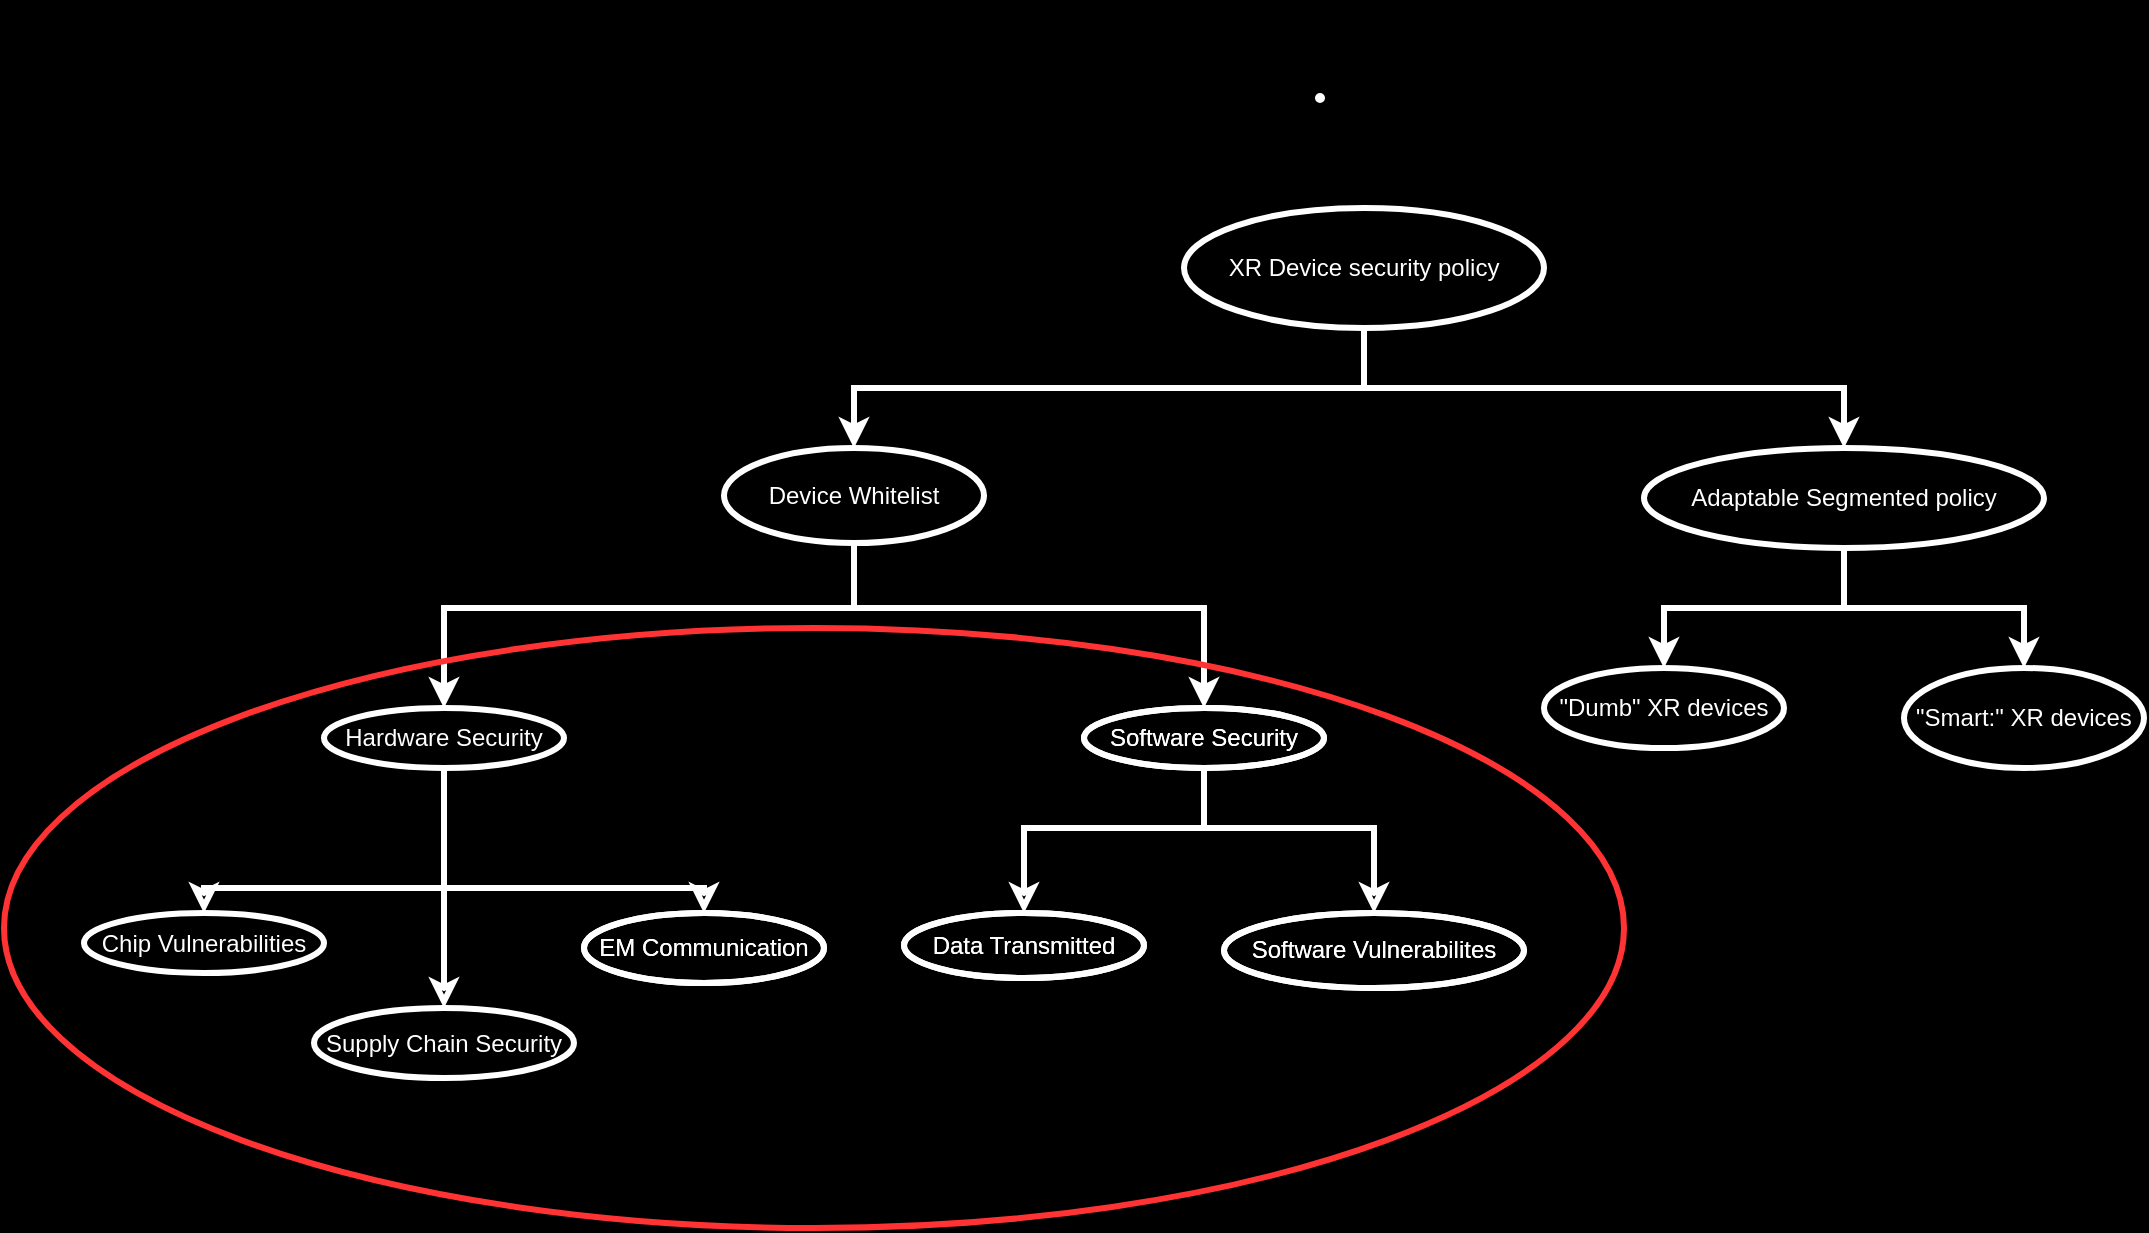 <mxfile version="16.4.3" type="github">
  <diagram id="R2lEEEUBdFMjLlhIrx00" name="Page-1">
    <mxGraphModel dx="2523" dy="918" grid="1" gridSize="10" guides="1" tooltips="1" connect="1" arrows="1" fold="1" page="1" pageScale="1" pageWidth="850" pageHeight="1100" background="#000000" math="0" shadow="0" extFonts="Permanent Marker^https://fonts.googleapis.com/css?family=Permanent+Marker">
      <root>
        <mxCell id="0" />
        <mxCell id="1" parent="0" />
        <mxCell id="C-vyLk0tnHw3VtMMgP7b-12" value="" style="edgeStyle=entityRelationEdgeStyle;endArrow=ERzeroToMany;startArrow=ERone;endFill=1;startFill=0;" parent="1" edge="1">
          <mxGeometry width="100" height="100" relative="1" as="geometry">
            <mxPoint x="700" y="165" as="sourcePoint" />
            <mxPoint x="460" y="205" as="targetPoint" />
          </mxGeometry>
        </mxCell>
        <mxCell id="efmwLorqoiXp0ajTO6VS-8" style="edgeStyle=orthogonalEdgeStyle;rounded=0;orthogonalLoop=1;jettySize=auto;html=1;exitX=0.5;exitY=1;exitDx=0;exitDy=0;entryX=0.5;entryY=0;entryDx=0;entryDy=0;fontColor=#FFFFFF;strokeColor=#FFFFFF;strokeWidth=3;" edge="1" parent="1" source="C2MSrWPjQYjPBHMFW9kM-3" target="efmwLorqoiXp0ajTO6VS-7">
          <mxGeometry relative="1" as="geometry" />
        </mxCell>
        <mxCell id="efmwLorqoiXp0ajTO6VS-18" style="edgeStyle=orthogonalEdgeStyle;rounded=0;orthogonalLoop=1;jettySize=auto;html=1;entryX=0.5;entryY=0;entryDx=0;entryDy=0;fontColor=#FFFFFF;strokeColor=#FFFFFF;strokeWidth=3;exitX=0.5;exitY=1;exitDx=0;exitDy=0;" edge="1" parent="1" source="C2MSrWPjQYjPBHMFW9kM-3" target="efmwLorqoiXp0ajTO6VS-1">
          <mxGeometry relative="1" as="geometry">
            <mxPoint x="350" y="320" as="sourcePoint" />
          </mxGeometry>
        </mxCell>
        <mxCell id="C2MSrWPjQYjPBHMFW9kM-3" value="XR Device security policy" style="ellipse;whiteSpace=wrap;html=1;fontColor=#FFFFFF;strokeColor=#FFFFFF;strokeWidth=3;shadow=0;fillOpacity=0;" parent="1" vertex="1">
          <mxGeometry x="380" y="260" width="180" height="60" as="geometry" />
        </mxCell>
        <mxCell id="C2MSrWPjQYjPBHMFW9kM-18" style="edgeStyle=orthogonalEdgeStyle;rounded=0;orthogonalLoop=1;jettySize=auto;html=1;exitX=0.5;exitY=1;exitDx=0;exitDy=0;entryX=0.5;entryY=0;entryDx=0;entryDy=0;fontColor=#FFFFFF;strokeColor=#FFFFFF;strokeWidth=3;shadow=0;fillOpacity=0;" parent="1" source="C2MSrWPjQYjPBHMFW9kM-7" target="C2MSrWPjQYjPBHMFW9kM-10" edge="1">
          <mxGeometry relative="1" as="geometry">
            <mxPoint x="10" y="630" as="targetPoint" />
          </mxGeometry>
        </mxCell>
        <mxCell id="C2MSrWPjQYjPBHMFW9kM-7" value="Hardware Security" style="ellipse;whiteSpace=wrap;html=1;fontColor=#FFFFFF;strokeColor=#FFFFFF;strokeWidth=3;shadow=0;fillOpacity=0;" parent="1" vertex="1">
          <mxGeometry x="-50" y="510" width="120" height="30" as="geometry" />
        </mxCell>
        <mxCell id="C2MSrWPjQYjPBHMFW9kM-9" value="Chip Vulnerabilities" style="ellipse;whiteSpace=wrap;html=1;fontColor=#FFFFFF;strokeColor=#FFFFFF;strokeWidth=3;shadow=0;fillOpacity=0;" parent="1" vertex="1">
          <mxGeometry x="-170" y="612.5" width="120" height="30" as="geometry" />
        </mxCell>
        <mxCell id="C2MSrWPjQYjPBHMFW9kM-10" value="Supply Chain Security" style="ellipse;whiteSpace=wrap;html=1;fontColor=#FFFFFF;strokeColor=#FFFFFF;strokeWidth=3;shadow=0;fillOpacity=0;" parent="1" vertex="1">
          <mxGeometry x="-55" y="660" width="130" height="35" as="geometry" />
        </mxCell>
        <mxCell id="C2MSrWPjQYjPBHMFW9kM-11" value="EM Communication" style="ellipse;whiteSpace=wrap;html=1;fontColor=#FFFFFF;strokeColor=#FFFFFF;strokeWidth=3;shadow=0;fillOpacity=0;" parent="1" vertex="1">
          <mxGeometry x="80" y="612.5" width="120" height="35" as="geometry" />
        </mxCell>
        <mxCell id="C2MSrWPjQYjPBHMFW9kM-12" value="Software Vulnerabilites" style="ellipse;whiteSpace=wrap;html=1;fontColor=#FFFFFF;strokeColor=#FFFFFF;strokeWidth=3;shadow=0;fillOpacity=0;" parent="1" vertex="1">
          <mxGeometry x="400" y="612.5" width="150" height="37.5" as="geometry" />
        </mxCell>
        <mxCell id="C2MSrWPjQYjPBHMFW9kM-13" value="Data Transmitted" style="ellipse;whiteSpace=wrap;html=1;fontColor=#FFFFFF;strokeColor=#FFFFFF;strokeWidth=3;shadow=0;fillOpacity=0;" parent="1" vertex="1">
          <mxGeometry x="240" y="612.5" width="120" height="32.5" as="geometry" />
        </mxCell>
        <mxCell id="C2MSrWPjQYjPBHMFW9kM-16" style="edgeStyle=orthogonalEdgeStyle;rounded=0;orthogonalLoop=1;jettySize=auto;html=1;exitX=0.5;exitY=1;exitDx=0;exitDy=0;entryX=0.5;entryY=0;entryDx=0;entryDy=0;fontColor=#FFFFFF;strokeColor=#FFFFFF;strokeWidth=3;shadow=0;fillOpacity=0;" parent="1" source="C2MSrWPjQYjPBHMFW9kM-8" target="C2MSrWPjQYjPBHMFW9kM-13" edge="1">
          <mxGeometry relative="1" as="geometry">
            <mxPoint x="390" y="570" as="targetPoint" />
            <Array as="points">
              <mxPoint x="390" y="570" />
              <mxPoint x="300" y="570" />
            </Array>
          </mxGeometry>
        </mxCell>
        <mxCell id="C2MSrWPjQYjPBHMFW9kM-8" value="Software Security" style="ellipse;whiteSpace=wrap;html=1;fontColor=#FFFFFF;strokeColor=#FFFFFF;strokeWidth=3;shadow=0;fillOpacity=0;" parent="1" vertex="1">
          <mxGeometry x="330" y="510" width="120" height="30" as="geometry" />
        </mxCell>
        <mxCell id="C2MSrWPjQYjPBHMFW9kM-17" style="edgeStyle=orthogonalEdgeStyle;rounded=0;orthogonalLoop=1;jettySize=auto;html=1;entryX=0.5;entryY=0;entryDx=0;entryDy=0;fontColor=#FFFFFF;strokeColor=#FFFFFF;strokeWidth=3;shadow=0;fillOpacity=0;" parent="1" target="C2MSrWPjQYjPBHMFW9kM-12" edge="1">
          <mxGeometry relative="1" as="geometry">
            <mxPoint x="474.5" y="590" as="targetPoint" />
            <mxPoint x="390" y="540" as="sourcePoint" />
            <Array as="points">
              <mxPoint x="390" y="570" />
              <mxPoint x="475" y="570" />
            </Array>
          </mxGeometry>
        </mxCell>
        <mxCell id="C2MSrWPjQYjPBHMFW9kM-19" style="edgeStyle=orthogonalEdgeStyle;rounded=0;orthogonalLoop=1;jettySize=auto;html=1;entryX=0.5;entryY=0;entryDx=0;entryDy=0;fontColor=#FFFFFF;strokeColor=#FFFFFF;strokeWidth=3;shadow=0;fillOpacity=0;" parent="1" target="C2MSrWPjQYjPBHMFW9kM-11" edge="1">
          <mxGeometry relative="1" as="geometry">
            <mxPoint x="50" y="645" as="targetPoint" />
            <mxPoint x="10" y="540" as="sourcePoint" />
            <Array as="points">
              <mxPoint x="10" y="600" />
              <mxPoint x="140" y="600" />
            </Array>
          </mxGeometry>
        </mxCell>
        <mxCell id="C2MSrWPjQYjPBHMFW9kM-20" style="edgeStyle=orthogonalEdgeStyle;rounded=0;orthogonalLoop=1;jettySize=auto;html=1;exitX=0.5;exitY=1;exitDx=0;exitDy=0;entryX=0.5;entryY=0;entryDx=0;entryDy=0;fontColor=#FFFFFF;strokeColor=#FFFFFF;strokeWidth=3;shadow=0;fillOpacity=0;" parent="1" source="C2MSrWPjQYjPBHMFW9kM-7" target="C2MSrWPjQYjPBHMFW9kM-9" edge="1">
          <mxGeometry relative="1" as="geometry">
            <mxPoint x="-20" y="642.5" as="targetPoint" />
            <mxPoint x="-20" y="552.5" as="sourcePoint" />
            <Array as="points">
              <mxPoint x="10" y="600" />
              <mxPoint x="-110" y="600" />
            </Array>
          </mxGeometry>
        </mxCell>
        <mxCell id="efmwLorqoiXp0ajTO6VS-3" style="edgeStyle=orthogonalEdgeStyle;rounded=0;orthogonalLoop=1;jettySize=auto;html=1;exitX=0.5;exitY=1;exitDx=0;exitDy=0;entryX=0.5;entryY=0;entryDx=0;entryDy=0;fontColor=#FFFFFF;strokeColor=#FFFFFF;strokeWidth=3;" edge="1" parent="1" source="efmwLorqoiXp0ajTO6VS-1" target="C2MSrWPjQYjPBHMFW9kM-7">
          <mxGeometry relative="1" as="geometry">
            <Array as="points">
              <mxPoint x="215" y="460" />
              <mxPoint x="10" y="460" />
            </Array>
          </mxGeometry>
        </mxCell>
        <mxCell id="efmwLorqoiXp0ajTO6VS-6" style="edgeStyle=orthogonalEdgeStyle;rounded=0;orthogonalLoop=1;jettySize=auto;html=1;exitX=0.5;exitY=1;exitDx=0;exitDy=0;entryX=0.5;entryY=0;entryDx=0;entryDy=0;fontColor=#FFFFFF;strokeColor=#FFFFFF;strokeWidth=3;" edge="1" parent="1" source="efmwLorqoiXp0ajTO6VS-1" target="C2MSrWPjQYjPBHMFW9kM-8">
          <mxGeometry relative="1" as="geometry">
            <Array as="points">
              <mxPoint x="215" y="460" />
              <mxPoint x="390" y="460" />
            </Array>
          </mxGeometry>
        </mxCell>
        <mxCell id="efmwLorqoiXp0ajTO6VS-1" value="&lt;font color=&quot;#FFFFFF&quot;&gt;Device Whitelist&lt;br&gt;&lt;/font&gt;" style="ellipse;whiteSpace=wrap;html=1;gradientColor=none;fillColor=none;strokeWidth=3;strokeColor=#FFFFFF;" vertex="1" parent="1">
          <mxGeometry x="150" y="380" width="130" height="47.5" as="geometry" />
        </mxCell>
        <mxCell id="efmwLorqoiXp0ajTO6VS-9" style="edgeStyle=orthogonalEdgeStyle;rounded=0;orthogonalLoop=1;jettySize=auto;html=1;exitX=0.5;exitY=1;exitDx=0;exitDy=0;fontColor=#FFFFFF;strokeColor=#FFFFFF;strokeWidth=3;" edge="1" parent="1" source="efmwLorqoiXp0ajTO6VS-7" target="efmwLorqoiXp0ajTO6VS-10">
          <mxGeometry relative="1" as="geometry">
            <mxPoint x="610.0" y="470" as="targetPoint" />
          </mxGeometry>
        </mxCell>
        <mxCell id="efmwLorqoiXp0ajTO6VS-12" style="edgeStyle=orthogonalEdgeStyle;rounded=0;orthogonalLoop=1;jettySize=auto;html=1;exitX=0.5;exitY=1;exitDx=0;exitDy=0;entryX=0.5;entryY=0;entryDx=0;entryDy=0;fontColor=#FFFFFF;strokeColor=#FFFFFF;strokeWidth=3;" edge="1" parent="1" source="efmwLorqoiXp0ajTO6VS-7" target="efmwLorqoiXp0ajTO6VS-11">
          <mxGeometry relative="1" as="geometry" />
        </mxCell>
        <mxCell id="efmwLorqoiXp0ajTO6VS-7" value="Adaptable Segmented policy" style="ellipse;whiteSpace=wrap;html=1;fontColor=#FFFFFF;strokeColor=#FFFFFF;strokeWidth=3;fillColor=none;gradientColor=none;" vertex="1" parent="1">
          <mxGeometry x="610" y="380" width="200" height="50" as="geometry" />
        </mxCell>
        <mxCell id="efmwLorqoiXp0ajTO6VS-10" value="&quot;Dumb&quot; XR devices" style="ellipse;whiteSpace=wrap;html=1;fontColor=#FFFFFF;strokeColor=#FFFFFF;strokeWidth=3;fillColor=none;gradientColor=none;" vertex="1" parent="1">
          <mxGeometry x="560" y="490" width="120" height="40" as="geometry" />
        </mxCell>
        <mxCell id="efmwLorqoiXp0ajTO6VS-11" value="&quot;Smart:&quot; XR devices" style="ellipse;whiteSpace=wrap;html=1;fontColor=#FFFFFF;strokeColor=#FFFFFF;strokeWidth=3;fillColor=none;gradientColor=none;" vertex="1" parent="1">
          <mxGeometry x="740" y="490" width="120" height="50" as="geometry" />
        </mxCell>
        <mxCell id="efmwLorqoiXp0ajTO6VS-13" value="" style="ellipse;whiteSpace=wrap;html=1;fontColor=#FFFFFF;strokeColor=#FF3333;strokeWidth=3;fillColor=none;gradientColor=none;" vertex="1" parent="1">
          <mxGeometry x="-210" y="470" width="810" height="300" as="geometry" />
        </mxCell>
        <mxCell id="efmwLorqoiXp0ajTO6VS-14" value="Software Vulnerabilites" style="ellipse;whiteSpace=wrap;html=1;fontColor=#FFFFFF;strokeColor=#FFFFFF;strokeWidth=3;shadow=0;fillOpacity=0;" vertex="1" parent="1">
          <mxGeometry x="400" y="612.5" width="150" height="37.5" as="geometry" />
        </mxCell>
        <mxCell id="efmwLorqoiXp0ajTO6VS-15" value="Data Transmitted" style="ellipse;whiteSpace=wrap;html=1;fontColor=#FFFFFF;strokeColor=#FFFFFF;strokeWidth=3;shadow=0;fillOpacity=0;" vertex="1" parent="1">
          <mxGeometry x="240" y="612.5" width="120" height="32.5" as="geometry" />
        </mxCell>
        <mxCell id="efmwLorqoiXp0ajTO6VS-16" value="Software Security" style="ellipse;whiteSpace=wrap;html=1;fontColor=#FFFFFF;strokeColor=#FFFFFF;strokeWidth=3;shadow=0;fillOpacity=0;" vertex="1" parent="1">
          <mxGeometry x="330" y="510" width="120" height="30" as="geometry" />
        </mxCell>
        <mxCell id="efmwLorqoiXp0ajTO6VS-17" value="EM Communication" style="ellipse;whiteSpace=wrap;html=1;fontColor=#FFFFFF;strokeColor=#FFFFFF;strokeWidth=3;shadow=0;fillOpacity=0;" vertex="1" parent="1">
          <mxGeometry x="80" y="612.5" width="120" height="35" as="geometry" />
        </mxCell>
      </root>
    </mxGraphModel>
  </diagram>
</mxfile>
